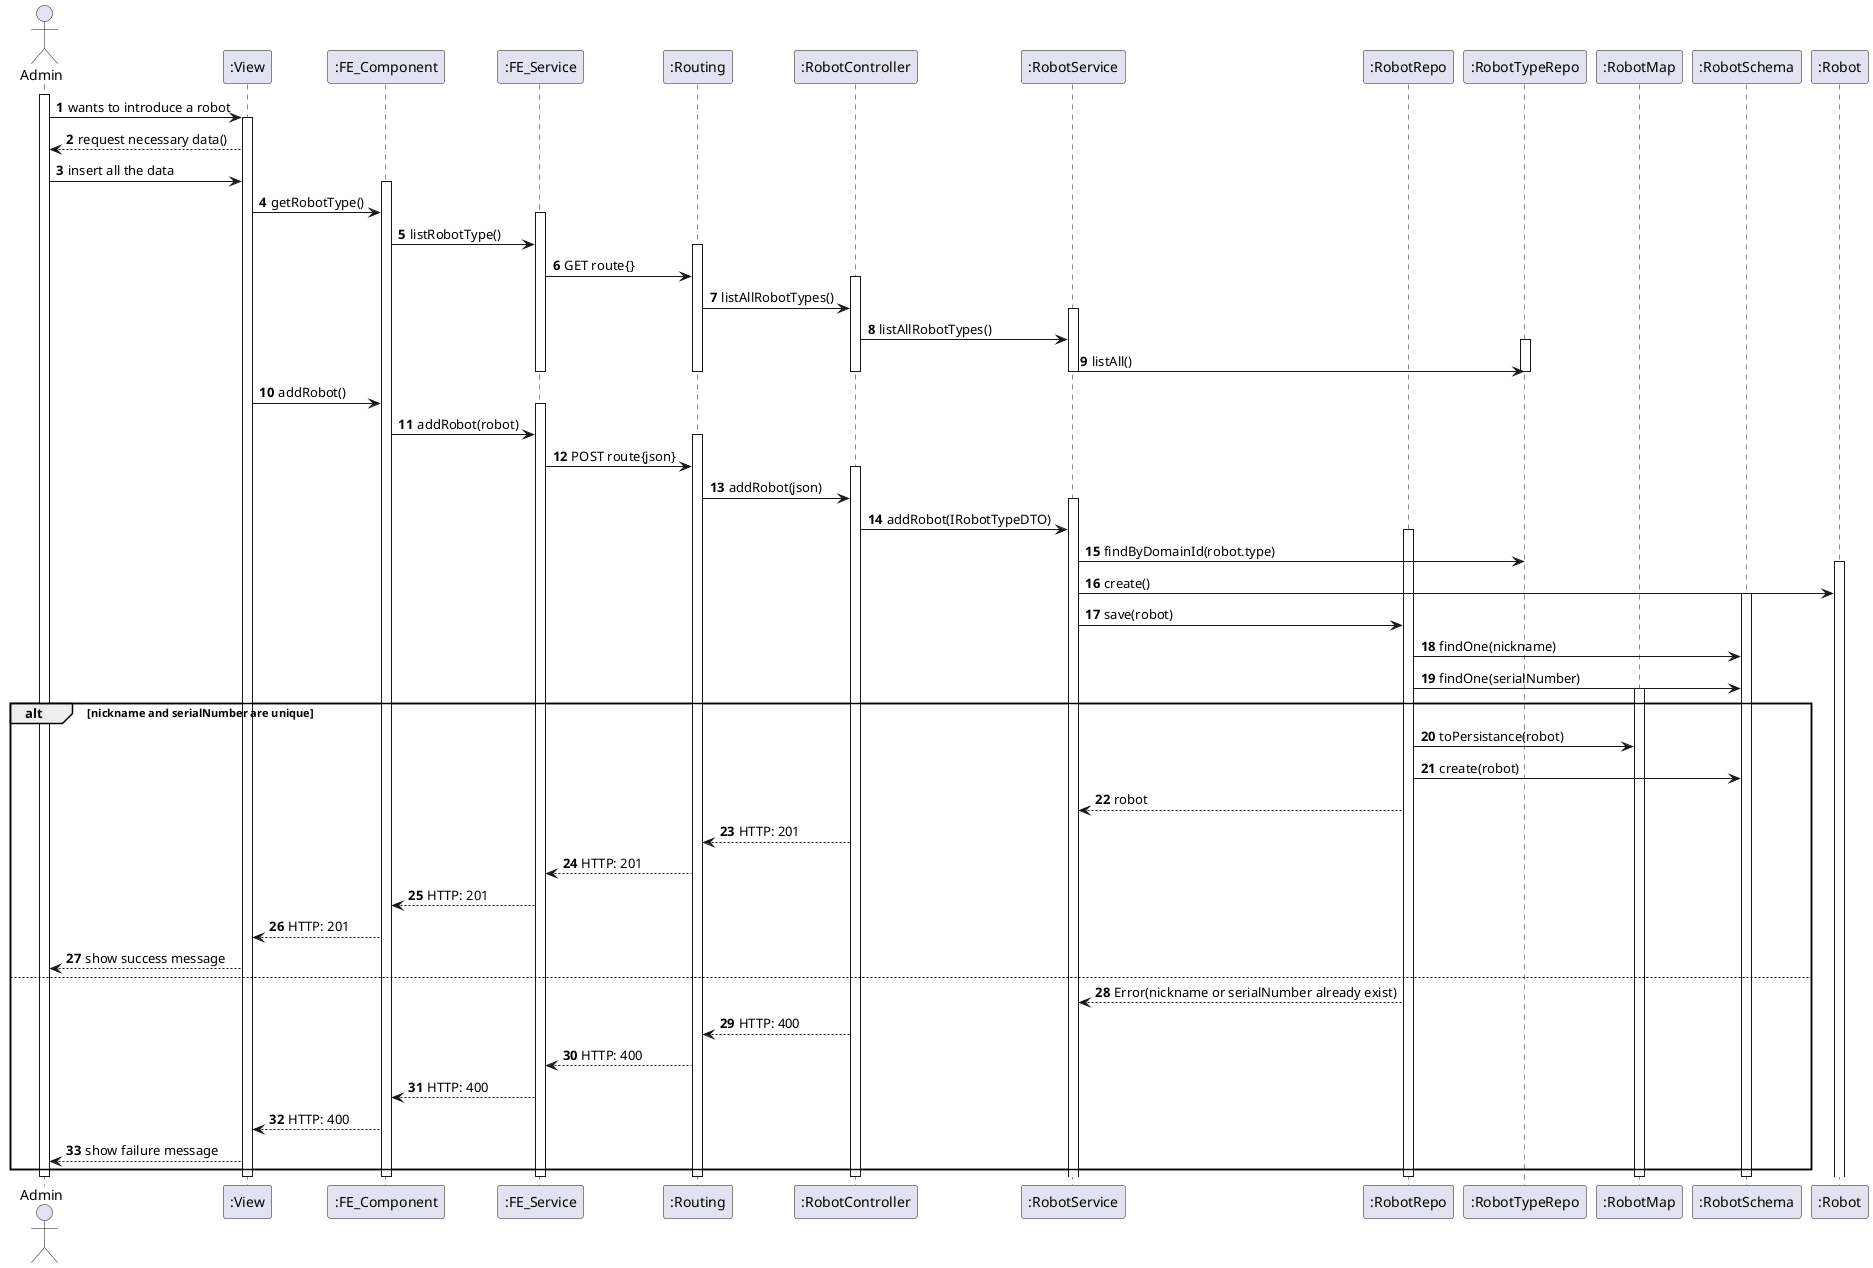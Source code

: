 @startuml
autonumber
'hide footbox
actor "Admin" as admin

participant ":View" as sys
participant ":FE_Component" as comp
participant ":FE_Service" as FEsrvc
participant ":Routing" as route
participant ":RobotController" as ctrl
participant ":RobotService" as srvc
participant ":RobotRepo" as repo
participant ":RobotTypeRepo" as repoT
participant ":RobotMap" as rtMap
participant ":RobotSchema" as rtSchema
participant ":Robot" as rt

activate admin

admin -> sys: wants to introduce a robot
activate sys
sys --> admin: request necessary data()
admin -> sys : insert all the data
activate comp

sys -> comp : getRobotType()
activate FEsrvc
comp -> FEsrvc : listRobotType()
activate route
FEsrvc -> route: GET route{}
activate ctrl
route -> ctrl: listAllRobotTypes()
activate srvc
ctrl -> srvc: listAllRobotTypes()
activate repoT
srvc -> repoT: listAll()
deactivate FEsrvc
deactivate route
deactivate ctrl
deactivate srvc
deactivate repoT

sys -> comp : addRobot()
activate FEsrvc
comp -> FEsrvc : addRobot(robot)
activate route
FEsrvc -> route: POST route{json}
activate ctrl
route -> ctrl: addRobot(json)
activate srvc
ctrl -> srvc: addRobot(IRobotTypeDTO)
activate repo
srvc -> repoT: findByDomainId(robot.type)
activate rt
srvc -> rt: create()
activate rtSchema
srvc -> repo: save(robot)
repo -> rtSchema: findOne(nickname)
repo -> rtSchema: findOne(serialNumber)
activate rtMap
alt nickname and serialNumber are unique
    repo -> rtMap: toPersistance(robot)
    repo -> rtSchema: create(robot)
    repo --> srvc: robot
    ctrl --> route : HTTP: 201
    route --> FEsrvc: HTTP: 201
    FEsrvc --> comp: HTTP: 201
    comp --> sys: HTTP: 201
    sys --> admin: show success message
else
    repo --> srvc: Error(nickname or serialNumber already exist)
    ctrl --> route : HTTP: 400
    route --> FEsrvc: HTTP: 400
    FEsrvc --> comp: HTTP: 400
    comp --> sys: HTTP: 400
    sys --> admin: show failure message
end

deactivate rtSchema
deactivate rtMap
deactivate repo
deactivate ctrl
deactivate route
deactivate FEsrvc
deactivate comp
deactivate sys
deactivate admin
@enduml
